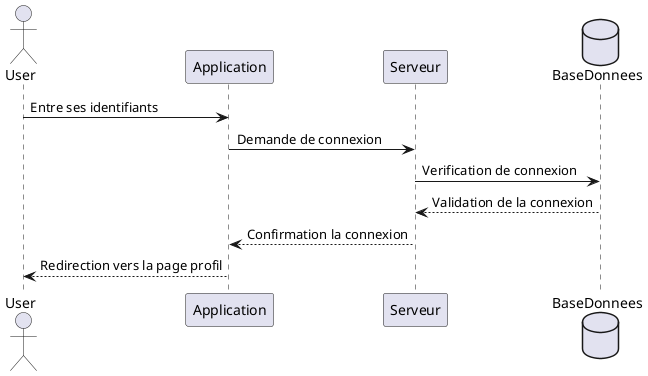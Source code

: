 @startuml diagramme sequence connexion

actor User as U
participant Application as App
participant Serveur as S
database BaseDonnees as Bdd

U -> App :Entre ses identifiants
App -> S :Demande de connexion
S -> Bdd :Verification de connexion

Bdd --> S :Validation de la connexion
S --> App :Confirmation la connexion
App --> U :Redirection vers la page profil